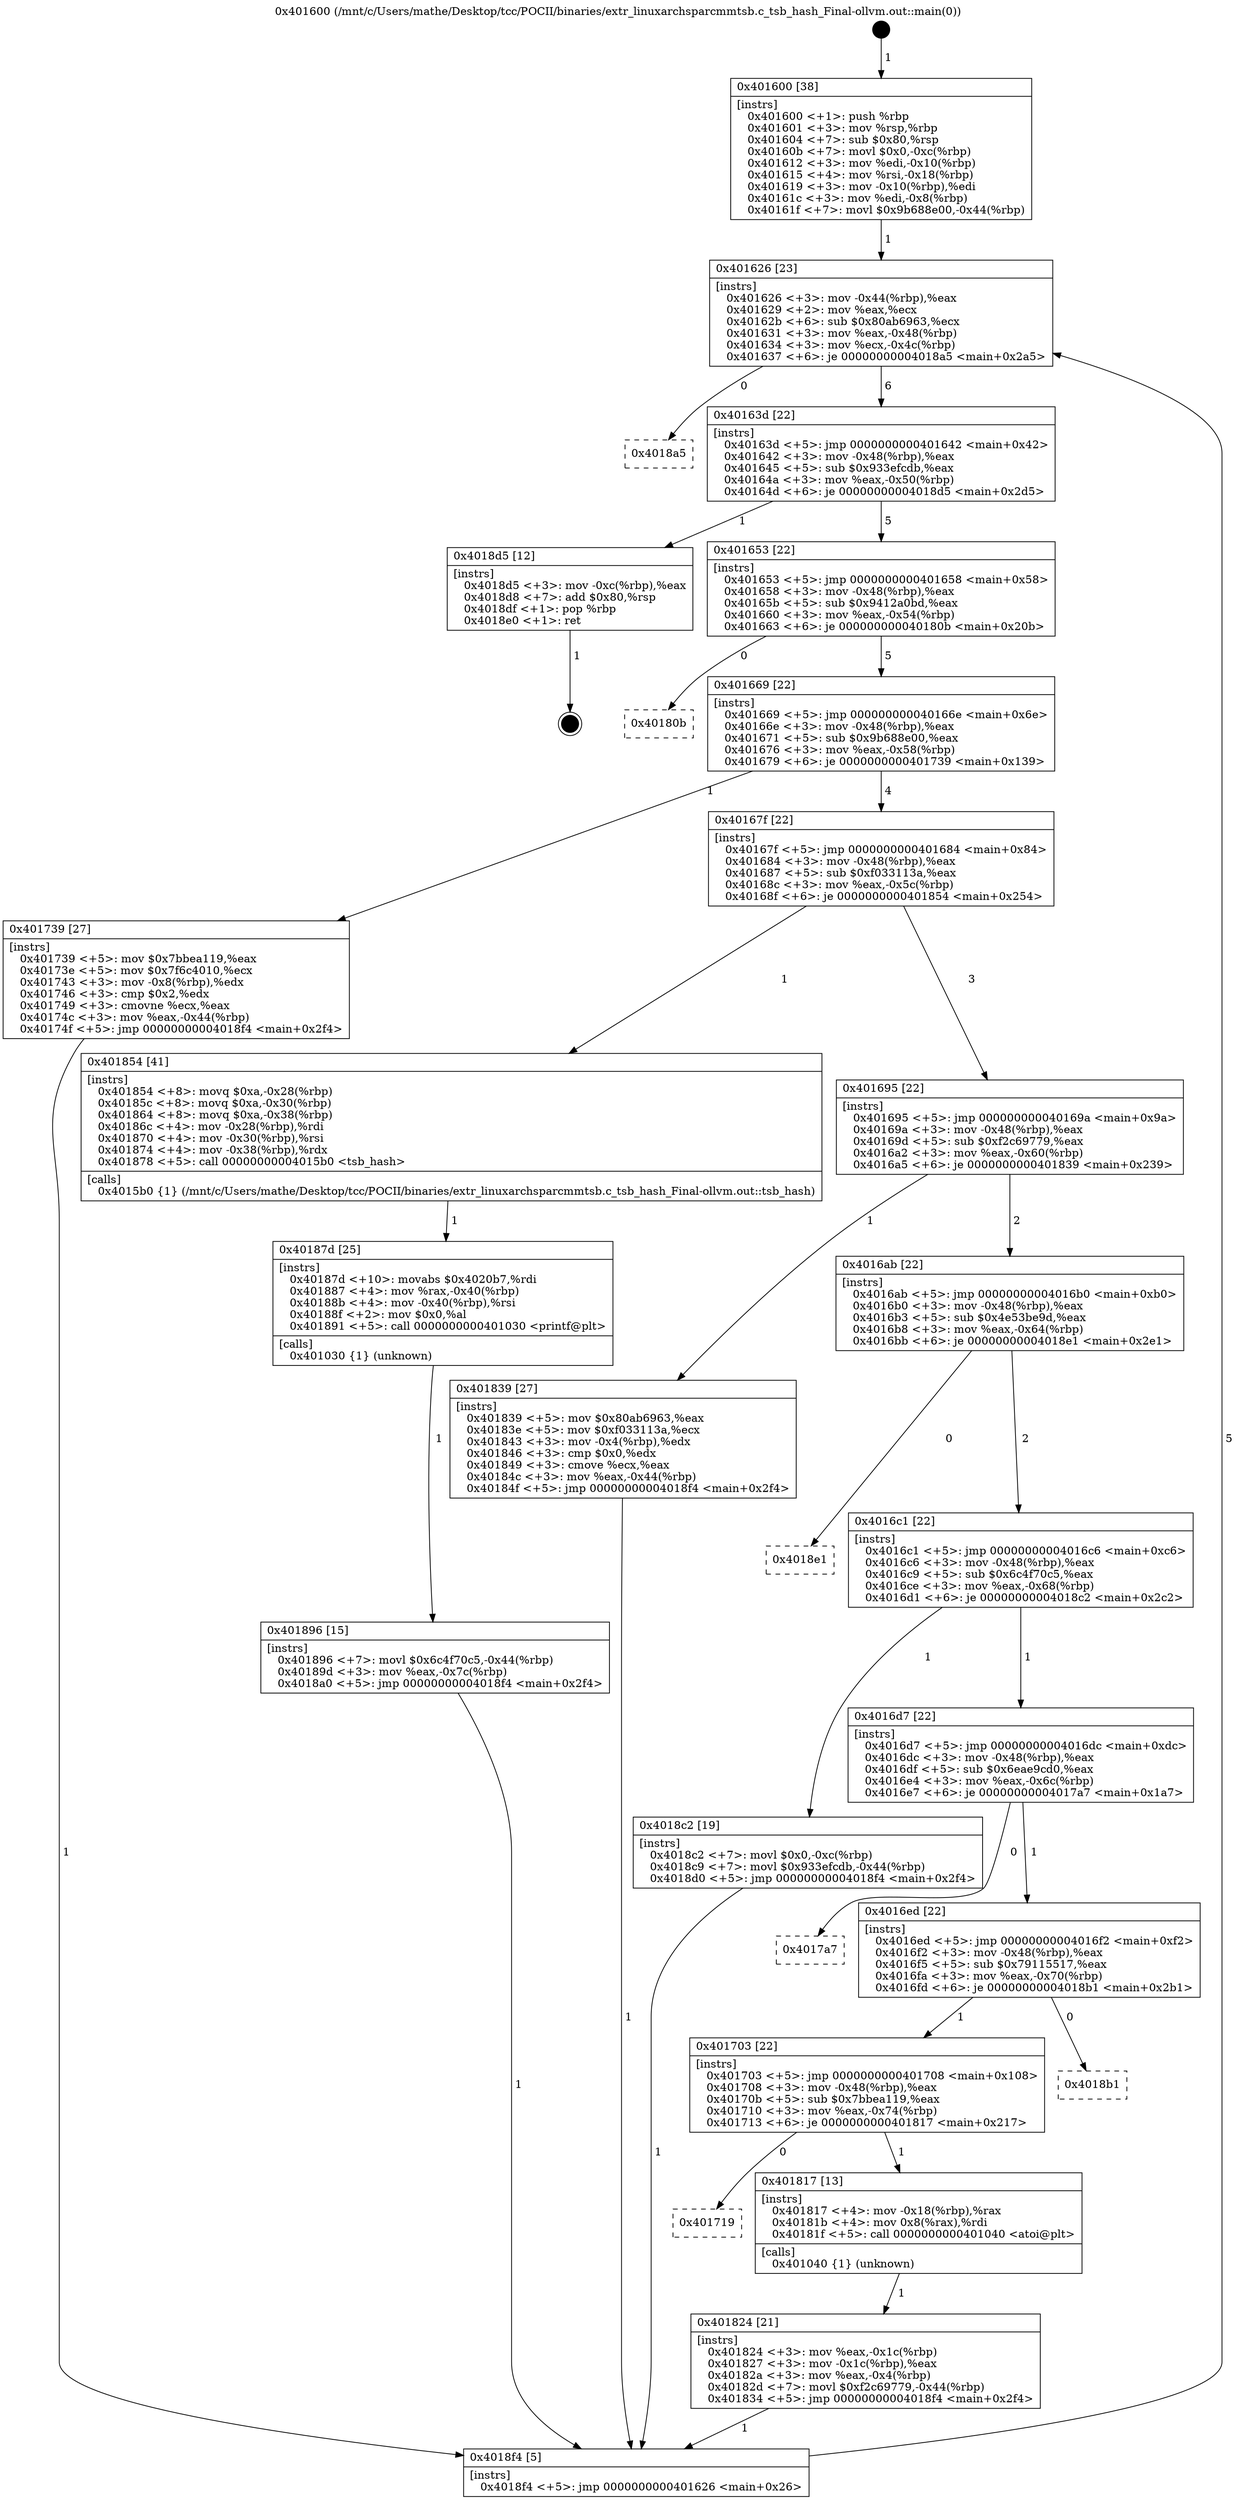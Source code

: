 digraph "0x401600" {
  label = "0x401600 (/mnt/c/Users/mathe/Desktop/tcc/POCII/binaries/extr_linuxarchsparcmmtsb.c_tsb_hash_Final-ollvm.out::main(0))"
  labelloc = "t"
  node[shape=record]

  Entry [label="",width=0.3,height=0.3,shape=circle,fillcolor=black,style=filled]
  "0x401626" [label="{
     0x401626 [23]\l
     | [instrs]\l
     &nbsp;&nbsp;0x401626 \<+3\>: mov -0x44(%rbp),%eax\l
     &nbsp;&nbsp;0x401629 \<+2\>: mov %eax,%ecx\l
     &nbsp;&nbsp;0x40162b \<+6\>: sub $0x80ab6963,%ecx\l
     &nbsp;&nbsp;0x401631 \<+3\>: mov %eax,-0x48(%rbp)\l
     &nbsp;&nbsp;0x401634 \<+3\>: mov %ecx,-0x4c(%rbp)\l
     &nbsp;&nbsp;0x401637 \<+6\>: je 00000000004018a5 \<main+0x2a5\>\l
  }"]
  "0x4018a5" [label="{
     0x4018a5\l
  }", style=dashed]
  "0x40163d" [label="{
     0x40163d [22]\l
     | [instrs]\l
     &nbsp;&nbsp;0x40163d \<+5\>: jmp 0000000000401642 \<main+0x42\>\l
     &nbsp;&nbsp;0x401642 \<+3\>: mov -0x48(%rbp),%eax\l
     &nbsp;&nbsp;0x401645 \<+5\>: sub $0x933efcdb,%eax\l
     &nbsp;&nbsp;0x40164a \<+3\>: mov %eax,-0x50(%rbp)\l
     &nbsp;&nbsp;0x40164d \<+6\>: je 00000000004018d5 \<main+0x2d5\>\l
  }"]
  Exit [label="",width=0.3,height=0.3,shape=circle,fillcolor=black,style=filled,peripheries=2]
  "0x4018d5" [label="{
     0x4018d5 [12]\l
     | [instrs]\l
     &nbsp;&nbsp;0x4018d5 \<+3\>: mov -0xc(%rbp),%eax\l
     &nbsp;&nbsp;0x4018d8 \<+7\>: add $0x80,%rsp\l
     &nbsp;&nbsp;0x4018df \<+1\>: pop %rbp\l
     &nbsp;&nbsp;0x4018e0 \<+1\>: ret\l
  }"]
  "0x401653" [label="{
     0x401653 [22]\l
     | [instrs]\l
     &nbsp;&nbsp;0x401653 \<+5\>: jmp 0000000000401658 \<main+0x58\>\l
     &nbsp;&nbsp;0x401658 \<+3\>: mov -0x48(%rbp),%eax\l
     &nbsp;&nbsp;0x40165b \<+5\>: sub $0x9412a0bd,%eax\l
     &nbsp;&nbsp;0x401660 \<+3\>: mov %eax,-0x54(%rbp)\l
     &nbsp;&nbsp;0x401663 \<+6\>: je 000000000040180b \<main+0x20b\>\l
  }"]
  "0x401896" [label="{
     0x401896 [15]\l
     | [instrs]\l
     &nbsp;&nbsp;0x401896 \<+7\>: movl $0x6c4f70c5,-0x44(%rbp)\l
     &nbsp;&nbsp;0x40189d \<+3\>: mov %eax,-0x7c(%rbp)\l
     &nbsp;&nbsp;0x4018a0 \<+5\>: jmp 00000000004018f4 \<main+0x2f4\>\l
  }"]
  "0x40180b" [label="{
     0x40180b\l
  }", style=dashed]
  "0x401669" [label="{
     0x401669 [22]\l
     | [instrs]\l
     &nbsp;&nbsp;0x401669 \<+5\>: jmp 000000000040166e \<main+0x6e\>\l
     &nbsp;&nbsp;0x40166e \<+3\>: mov -0x48(%rbp),%eax\l
     &nbsp;&nbsp;0x401671 \<+5\>: sub $0x9b688e00,%eax\l
     &nbsp;&nbsp;0x401676 \<+3\>: mov %eax,-0x58(%rbp)\l
     &nbsp;&nbsp;0x401679 \<+6\>: je 0000000000401739 \<main+0x139\>\l
  }"]
  "0x40187d" [label="{
     0x40187d [25]\l
     | [instrs]\l
     &nbsp;&nbsp;0x40187d \<+10\>: movabs $0x4020b7,%rdi\l
     &nbsp;&nbsp;0x401887 \<+4\>: mov %rax,-0x40(%rbp)\l
     &nbsp;&nbsp;0x40188b \<+4\>: mov -0x40(%rbp),%rsi\l
     &nbsp;&nbsp;0x40188f \<+2\>: mov $0x0,%al\l
     &nbsp;&nbsp;0x401891 \<+5\>: call 0000000000401030 \<printf@plt\>\l
     | [calls]\l
     &nbsp;&nbsp;0x401030 \{1\} (unknown)\l
  }"]
  "0x401739" [label="{
     0x401739 [27]\l
     | [instrs]\l
     &nbsp;&nbsp;0x401739 \<+5\>: mov $0x7bbea119,%eax\l
     &nbsp;&nbsp;0x40173e \<+5\>: mov $0x7f6c4010,%ecx\l
     &nbsp;&nbsp;0x401743 \<+3\>: mov -0x8(%rbp),%edx\l
     &nbsp;&nbsp;0x401746 \<+3\>: cmp $0x2,%edx\l
     &nbsp;&nbsp;0x401749 \<+3\>: cmovne %ecx,%eax\l
     &nbsp;&nbsp;0x40174c \<+3\>: mov %eax,-0x44(%rbp)\l
     &nbsp;&nbsp;0x40174f \<+5\>: jmp 00000000004018f4 \<main+0x2f4\>\l
  }"]
  "0x40167f" [label="{
     0x40167f [22]\l
     | [instrs]\l
     &nbsp;&nbsp;0x40167f \<+5\>: jmp 0000000000401684 \<main+0x84\>\l
     &nbsp;&nbsp;0x401684 \<+3\>: mov -0x48(%rbp),%eax\l
     &nbsp;&nbsp;0x401687 \<+5\>: sub $0xf033113a,%eax\l
     &nbsp;&nbsp;0x40168c \<+3\>: mov %eax,-0x5c(%rbp)\l
     &nbsp;&nbsp;0x40168f \<+6\>: je 0000000000401854 \<main+0x254\>\l
  }"]
  "0x4018f4" [label="{
     0x4018f4 [5]\l
     | [instrs]\l
     &nbsp;&nbsp;0x4018f4 \<+5\>: jmp 0000000000401626 \<main+0x26\>\l
  }"]
  "0x401600" [label="{
     0x401600 [38]\l
     | [instrs]\l
     &nbsp;&nbsp;0x401600 \<+1\>: push %rbp\l
     &nbsp;&nbsp;0x401601 \<+3\>: mov %rsp,%rbp\l
     &nbsp;&nbsp;0x401604 \<+7\>: sub $0x80,%rsp\l
     &nbsp;&nbsp;0x40160b \<+7\>: movl $0x0,-0xc(%rbp)\l
     &nbsp;&nbsp;0x401612 \<+3\>: mov %edi,-0x10(%rbp)\l
     &nbsp;&nbsp;0x401615 \<+4\>: mov %rsi,-0x18(%rbp)\l
     &nbsp;&nbsp;0x401619 \<+3\>: mov -0x10(%rbp),%edi\l
     &nbsp;&nbsp;0x40161c \<+3\>: mov %edi,-0x8(%rbp)\l
     &nbsp;&nbsp;0x40161f \<+7\>: movl $0x9b688e00,-0x44(%rbp)\l
  }"]
  "0x401824" [label="{
     0x401824 [21]\l
     | [instrs]\l
     &nbsp;&nbsp;0x401824 \<+3\>: mov %eax,-0x1c(%rbp)\l
     &nbsp;&nbsp;0x401827 \<+3\>: mov -0x1c(%rbp),%eax\l
     &nbsp;&nbsp;0x40182a \<+3\>: mov %eax,-0x4(%rbp)\l
     &nbsp;&nbsp;0x40182d \<+7\>: movl $0xf2c69779,-0x44(%rbp)\l
     &nbsp;&nbsp;0x401834 \<+5\>: jmp 00000000004018f4 \<main+0x2f4\>\l
  }"]
  "0x401854" [label="{
     0x401854 [41]\l
     | [instrs]\l
     &nbsp;&nbsp;0x401854 \<+8\>: movq $0xa,-0x28(%rbp)\l
     &nbsp;&nbsp;0x40185c \<+8\>: movq $0xa,-0x30(%rbp)\l
     &nbsp;&nbsp;0x401864 \<+8\>: movq $0xa,-0x38(%rbp)\l
     &nbsp;&nbsp;0x40186c \<+4\>: mov -0x28(%rbp),%rdi\l
     &nbsp;&nbsp;0x401870 \<+4\>: mov -0x30(%rbp),%rsi\l
     &nbsp;&nbsp;0x401874 \<+4\>: mov -0x38(%rbp),%rdx\l
     &nbsp;&nbsp;0x401878 \<+5\>: call 00000000004015b0 \<tsb_hash\>\l
     | [calls]\l
     &nbsp;&nbsp;0x4015b0 \{1\} (/mnt/c/Users/mathe/Desktop/tcc/POCII/binaries/extr_linuxarchsparcmmtsb.c_tsb_hash_Final-ollvm.out::tsb_hash)\l
  }"]
  "0x401695" [label="{
     0x401695 [22]\l
     | [instrs]\l
     &nbsp;&nbsp;0x401695 \<+5\>: jmp 000000000040169a \<main+0x9a\>\l
     &nbsp;&nbsp;0x40169a \<+3\>: mov -0x48(%rbp),%eax\l
     &nbsp;&nbsp;0x40169d \<+5\>: sub $0xf2c69779,%eax\l
     &nbsp;&nbsp;0x4016a2 \<+3\>: mov %eax,-0x60(%rbp)\l
     &nbsp;&nbsp;0x4016a5 \<+6\>: je 0000000000401839 \<main+0x239\>\l
  }"]
  "0x401719" [label="{
     0x401719\l
  }", style=dashed]
  "0x401839" [label="{
     0x401839 [27]\l
     | [instrs]\l
     &nbsp;&nbsp;0x401839 \<+5\>: mov $0x80ab6963,%eax\l
     &nbsp;&nbsp;0x40183e \<+5\>: mov $0xf033113a,%ecx\l
     &nbsp;&nbsp;0x401843 \<+3\>: mov -0x4(%rbp),%edx\l
     &nbsp;&nbsp;0x401846 \<+3\>: cmp $0x0,%edx\l
     &nbsp;&nbsp;0x401849 \<+3\>: cmove %ecx,%eax\l
     &nbsp;&nbsp;0x40184c \<+3\>: mov %eax,-0x44(%rbp)\l
     &nbsp;&nbsp;0x40184f \<+5\>: jmp 00000000004018f4 \<main+0x2f4\>\l
  }"]
  "0x4016ab" [label="{
     0x4016ab [22]\l
     | [instrs]\l
     &nbsp;&nbsp;0x4016ab \<+5\>: jmp 00000000004016b0 \<main+0xb0\>\l
     &nbsp;&nbsp;0x4016b0 \<+3\>: mov -0x48(%rbp),%eax\l
     &nbsp;&nbsp;0x4016b3 \<+5\>: sub $0x4e53be9d,%eax\l
     &nbsp;&nbsp;0x4016b8 \<+3\>: mov %eax,-0x64(%rbp)\l
     &nbsp;&nbsp;0x4016bb \<+6\>: je 00000000004018e1 \<main+0x2e1\>\l
  }"]
  "0x401817" [label="{
     0x401817 [13]\l
     | [instrs]\l
     &nbsp;&nbsp;0x401817 \<+4\>: mov -0x18(%rbp),%rax\l
     &nbsp;&nbsp;0x40181b \<+4\>: mov 0x8(%rax),%rdi\l
     &nbsp;&nbsp;0x40181f \<+5\>: call 0000000000401040 \<atoi@plt\>\l
     | [calls]\l
     &nbsp;&nbsp;0x401040 \{1\} (unknown)\l
  }"]
  "0x4018e1" [label="{
     0x4018e1\l
  }", style=dashed]
  "0x4016c1" [label="{
     0x4016c1 [22]\l
     | [instrs]\l
     &nbsp;&nbsp;0x4016c1 \<+5\>: jmp 00000000004016c6 \<main+0xc6\>\l
     &nbsp;&nbsp;0x4016c6 \<+3\>: mov -0x48(%rbp),%eax\l
     &nbsp;&nbsp;0x4016c9 \<+5\>: sub $0x6c4f70c5,%eax\l
     &nbsp;&nbsp;0x4016ce \<+3\>: mov %eax,-0x68(%rbp)\l
     &nbsp;&nbsp;0x4016d1 \<+6\>: je 00000000004018c2 \<main+0x2c2\>\l
  }"]
  "0x401703" [label="{
     0x401703 [22]\l
     | [instrs]\l
     &nbsp;&nbsp;0x401703 \<+5\>: jmp 0000000000401708 \<main+0x108\>\l
     &nbsp;&nbsp;0x401708 \<+3\>: mov -0x48(%rbp),%eax\l
     &nbsp;&nbsp;0x40170b \<+5\>: sub $0x7bbea119,%eax\l
     &nbsp;&nbsp;0x401710 \<+3\>: mov %eax,-0x74(%rbp)\l
     &nbsp;&nbsp;0x401713 \<+6\>: je 0000000000401817 \<main+0x217\>\l
  }"]
  "0x4018c2" [label="{
     0x4018c2 [19]\l
     | [instrs]\l
     &nbsp;&nbsp;0x4018c2 \<+7\>: movl $0x0,-0xc(%rbp)\l
     &nbsp;&nbsp;0x4018c9 \<+7\>: movl $0x933efcdb,-0x44(%rbp)\l
     &nbsp;&nbsp;0x4018d0 \<+5\>: jmp 00000000004018f4 \<main+0x2f4\>\l
  }"]
  "0x4016d7" [label="{
     0x4016d7 [22]\l
     | [instrs]\l
     &nbsp;&nbsp;0x4016d7 \<+5\>: jmp 00000000004016dc \<main+0xdc\>\l
     &nbsp;&nbsp;0x4016dc \<+3\>: mov -0x48(%rbp),%eax\l
     &nbsp;&nbsp;0x4016df \<+5\>: sub $0x6eae9cd0,%eax\l
     &nbsp;&nbsp;0x4016e4 \<+3\>: mov %eax,-0x6c(%rbp)\l
     &nbsp;&nbsp;0x4016e7 \<+6\>: je 00000000004017a7 \<main+0x1a7\>\l
  }"]
  "0x4018b1" [label="{
     0x4018b1\l
  }", style=dashed]
  "0x4017a7" [label="{
     0x4017a7\l
  }", style=dashed]
  "0x4016ed" [label="{
     0x4016ed [22]\l
     | [instrs]\l
     &nbsp;&nbsp;0x4016ed \<+5\>: jmp 00000000004016f2 \<main+0xf2\>\l
     &nbsp;&nbsp;0x4016f2 \<+3\>: mov -0x48(%rbp),%eax\l
     &nbsp;&nbsp;0x4016f5 \<+5\>: sub $0x79115517,%eax\l
     &nbsp;&nbsp;0x4016fa \<+3\>: mov %eax,-0x70(%rbp)\l
     &nbsp;&nbsp;0x4016fd \<+6\>: je 00000000004018b1 \<main+0x2b1\>\l
  }"]
  Entry -> "0x401600" [label=" 1"]
  "0x401626" -> "0x4018a5" [label=" 0"]
  "0x401626" -> "0x40163d" [label=" 6"]
  "0x4018d5" -> Exit [label=" 1"]
  "0x40163d" -> "0x4018d5" [label=" 1"]
  "0x40163d" -> "0x401653" [label=" 5"]
  "0x4018c2" -> "0x4018f4" [label=" 1"]
  "0x401653" -> "0x40180b" [label=" 0"]
  "0x401653" -> "0x401669" [label=" 5"]
  "0x401896" -> "0x4018f4" [label=" 1"]
  "0x401669" -> "0x401739" [label=" 1"]
  "0x401669" -> "0x40167f" [label=" 4"]
  "0x401739" -> "0x4018f4" [label=" 1"]
  "0x401600" -> "0x401626" [label=" 1"]
  "0x4018f4" -> "0x401626" [label=" 5"]
  "0x40187d" -> "0x401896" [label=" 1"]
  "0x40167f" -> "0x401854" [label=" 1"]
  "0x40167f" -> "0x401695" [label=" 3"]
  "0x401854" -> "0x40187d" [label=" 1"]
  "0x401695" -> "0x401839" [label=" 1"]
  "0x401695" -> "0x4016ab" [label=" 2"]
  "0x401839" -> "0x4018f4" [label=" 1"]
  "0x4016ab" -> "0x4018e1" [label=" 0"]
  "0x4016ab" -> "0x4016c1" [label=" 2"]
  "0x401824" -> "0x4018f4" [label=" 1"]
  "0x4016c1" -> "0x4018c2" [label=" 1"]
  "0x4016c1" -> "0x4016d7" [label=" 1"]
  "0x401703" -> "0x401719" [label=" 0"]
  "0x4016d7" -> "0x4017a7" [label=" 0"]
  "0x4016d7" -> "0x4016ed" [label=" 1"]
  "0x401703" -> "0x401817" [label=" 1"]
  "0x4016ed" -> "0x4018b1" [label=" 0"]
  "0x4016ed" -> "0x401703" [label=" 1"]
  "0x401817" -> "0x401824" [label=" 1"]
}

